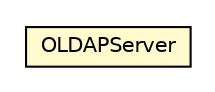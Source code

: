 #!/usr/local/bin/dot
#
# Class diagram 
# Generated by UMLGraph version R5_6-24-gf6e263 (http://www.umlgraph.org/)
#

digraph G {
	edge [fontname="Helvetica",fontsize=10,labelfontname="Helvetica",labelfontsize=10];
	node [fontname="Helvetica",fontsize=10,shape=plaintext];
	nodesep=0.25;
	ranksep=0.5;
	// com.orientechnologies.security.ldap.OLDAPServer
	c4094021 [label=<<table title="com.orientechnologies.security.ldap.OLDAPServer" border="0" cellborder="1" cellspacing="0" cellpadding="2" port="p" bgcolor="lemonChiffon" href="./OLDAPServer.html">
		<tr><td><table border="0" cellspacing="0" cellpadding="1">
<tr><td align="center" balign="center"> OLDAPServer </td></tr>
		</table></td></tr>
		</table>>, URL="./OLDAPServer.html", fontname="Helvetica", fontcolor="black", fontsize=10.0];
}

